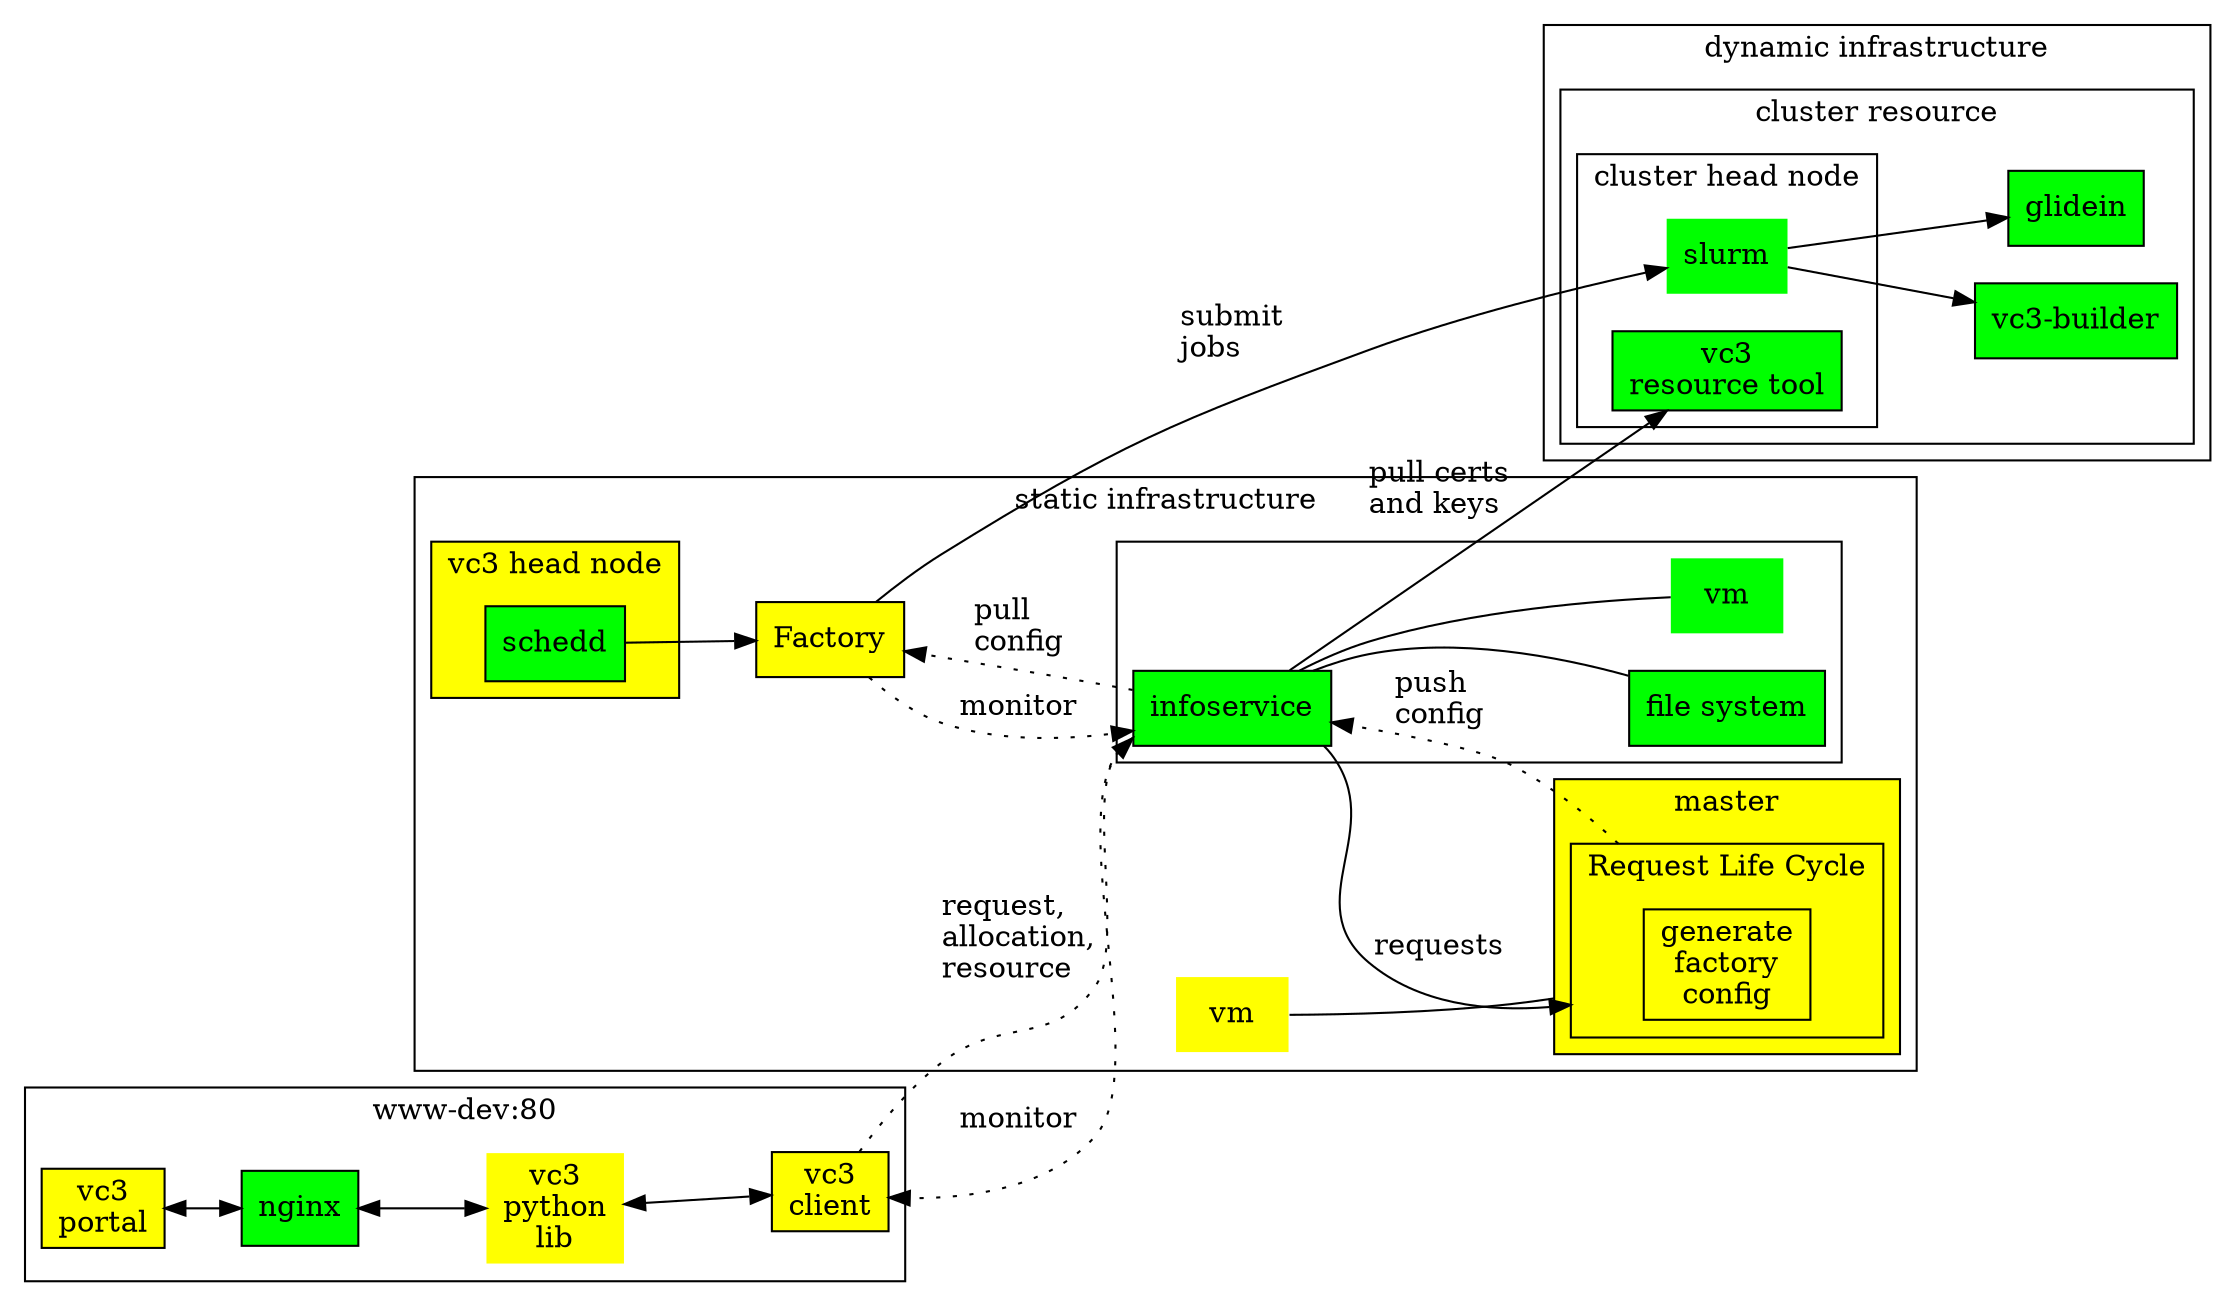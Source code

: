 digraph vc3 {
    compound    = true;
    #concentrate = true;
    labelloc    = "tl";
    rankdir     = "LR";

    node [shape=box, style=filled];


    subgraph cluster_web {
        label = "www-dev:80";

        nginx         [fillcolor=green];
        vc3lib_web    [label = "vc3\npython\nlib"][shape="none"][fillcolor = yellow];
        vc3client_web [label = "vc3\nclient"][fillcolor = yellow];

        portal        [label = "vc3\nportal"][fillcolor = yellow];

        nginx         -> vc3lib_web    [dir = both];
        vc3lib_web    -> vc3client_web [dir = both];

        portal        -> nginx         [dir = both];
    }

    subgraph cluster_static {
        label = "static infrastructure";

        vmmaster     [label = "vm"][shape = none][fillcolor = yellow];
        apf          [label = "Factory"][fillcolor = yellow];

        subgraph cluster_infoservice {
            label     = "";
            infoservice  [fillcolor = green];
            fsinfo       [label="file system"][fillcolor = green];
            vminfo       [label = "vm"][shape = none][fillcolor = green];

            infoservice   -> vminfo     [dir = none];
            infoservice  -> fsinfo [dir = none];
        }

        subgraph cluster_headnode {
            style     = filled;
            fillcolor = yellow;

            label = "vc3 head node";
            
            schedd [ label = "schedd" ][ fillcolor = "green" ];
        }

        subgraph cluster_master {
            style     = filled;
            fillcolor = yellow;

            label = "master";

            subgraph cluster_request_lc
                {
                    label = "Request Life Cycle";
                    fillcolor = yellow;
                    genconf [label = "generate\nfactory\nconfig"][fillcolor = yellow];
                }
        }

        infoservice  -> genconf      [label = "\n\n\n\n\nrequests", lhead = cluster_request_lc];
        genconf      -> infoservice  [label = "push\lconfig\l", ltail = cluster_request_lc, style = dotted];

        infoservice  -> apf         [label = "\npull\lconfig\l"][style = dotted];
        apf          -> infoservice [label = "monitor"][style = dotted];

        vmmaster     -> genconf     [lhead = cluster_master][dir = none];
    }

    subgraph cluster_dynamic {
        label = "dynamic infrastructure";

        subgraph cluster_resource {
            label = "cluster resource";

            subgraph cluster_resource_head_node {
                label = "cluster head node";
                vc3resourcetool [label = "vc3\nresource tool"][fillcolor = green];
                slurm           [shape = none][fillcolor = green];
            }

            vc3builder   [label = "vc3-builder"][fillcolor = green];
            glidein      [fillcolor = green];

            slurm        -> vc3builder;
            slurm        -> glidein;
        }
    }

    vc3client_web -> infoservice   [ label = "request,\lallocation,\lresource\l" ][style = dotted];
    infoservice   -> vc3client_web [ label = "\nmonitor" ][style = dotted];

    apf          -> slurm       [label = "\n\nsubmit\ljobs\l"];

    schedd       -> apf;

    infoservice -> vc3resourcetool [label = "\n\n\npull certs\land keys\l"];
}
